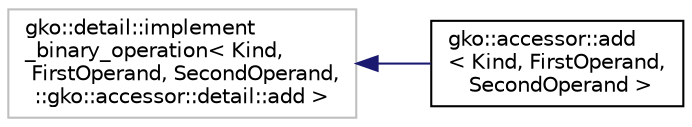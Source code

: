digraph "Graphical Class Hierarchy"
{
 // INTERACTIVE_SVG=YES
  edge [fontname="Helvetica",fontsize="10",labelfontname="Helvetica",labelfontsize="10"];
  node [fontname="Helvetica",fontsize="10",shape=record];
  rankdir="LR";
  Node1 [label="gko::detail::implement\l_binary_operation\< Kind,\l FirstOperand, SecondOperand,\l::gko::accessor::detail::add \>",height=0.2,width=0.4,color="grey75", fillcolor="white", style="filled"];
  Node1 -> Node2 [dir="back",color="midnightblue",fontsize="10",style="solid",fontname="Helvetica"];
  Node2 [label="gko::accessor::add\l\< Kind, FirstOperand,\l SecondOperand \>",height=0.2,width=0.4,color="black", fillcolor="white", style="filled",URL="$structgko_1_1accessor_1_1add.html"];
}
